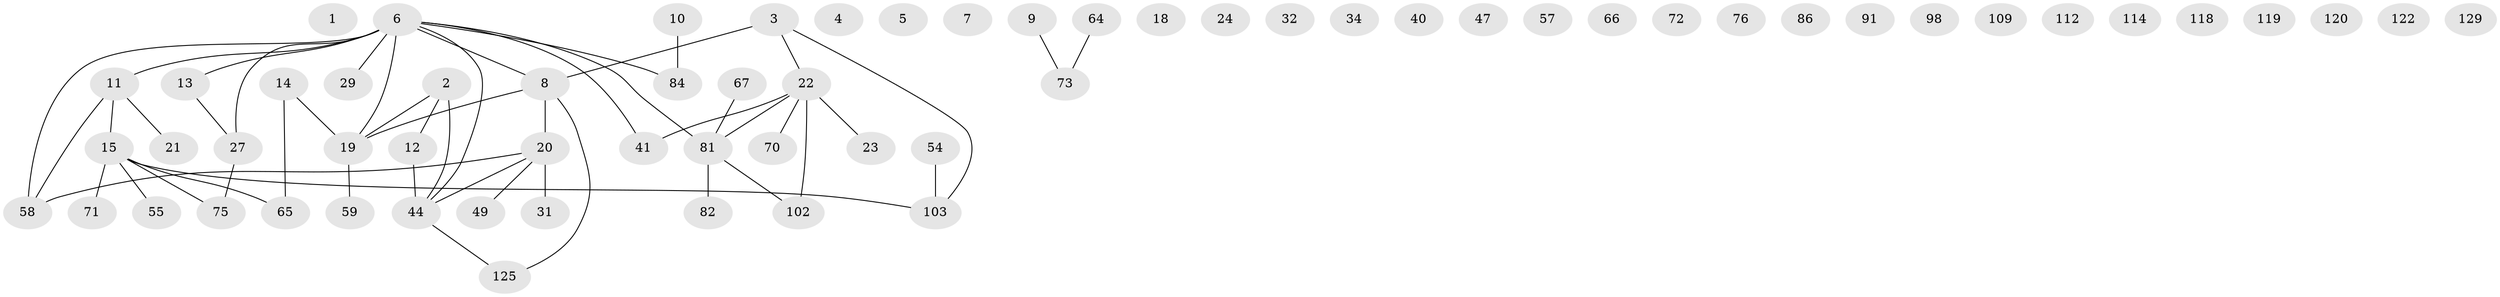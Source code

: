 // original degree distribution, {0: 0.14728682170542637, 3: 0.12403100775193798, 2: 0.3178294573643411, 1: 0.29457364341085274, 4: 0.06976744186046512, 5: 0.031007751937984496, 8: 0.007751937984496124, 6: 0.007751937984496124}
// Generated by graph-tools (version 1.1) at 2025/12/03/09/25 04:12:53]
// undirected, 64 vertices, 51 edges
graph export_dot {
graph [start="1"]
  node [color=gray90,style=filled];
  1;
  2;
  3 [super="+74"];
  4;
  5 [super="+97"];
  6 [super="+30+16"];
  7 [super="+95+127"];
  8 [super="+60+35+87"];
  9;
  10 [super="+50+121"];
  11 [super="+25+53"];
  12 [super="+56+46+96"];
  13;
  14;
  15 [super="+17+42+28"];
  18 [super="+124"];
  19 [super="+90+62"];
  20 [super="+26+78+36"];
  21 [super="+37"];
  22 [super="+77"];
  23;
  24 [super="+38"];
  27 [super="+45"];
  29 [super="+48+52"];
  31;
  32 [super="+116+80"];
  34 [super="+69"];
  40;
  41 [super="+61"];
  44 [super="+79+113"];
  47;
  49;
  54;
  55;
  57;
  58 [super="+94"];
  59;
  64;
  65;
  66;
  67;
  70;
  71;
  72;
  73;
  75;
  76;
  81 [super="+85"];
  82;
  84 [super="+108"];
  86;
  91;
  98;
  102;
  103 [super="+111"];
  109;
  112;
  114;
  118;
  119;
  120;
  122;
  125;
  129;
  2 -- 12;
  2 -- 44;
  2 -- 19;
  3 -- 22;
  3 -- 103;
  3 -- 8 [weight=2];
  6 -- 41;
  6 -- 44;
  6 -- 13;
  6 -- 81;
  6 -- 84;
  6 -- 27;
  6 -- 58;
  6 -- 11;
  6 -- 8;
  6 -- 19 [weight=2];
  6 -- 29;
  8 -- 19;
  8 -- 125;
  8 -- 20;
  9 -- 73;
  10 -- 84;
  11 -- 21;
  11 -- 58;
  11 -- 15;
  12 -- 44;
  13 -- 27;
  14 -- 65;
  14 -- 19;
  15 -- 65;
  15 -- 103;
  15 -- 71;
  15 -- 75;
  15 -- 55;
  19 -- 59;
  20 -- 49;
  20 -- 44;
  20 -- 31;
  20 -- 58;
  22 -- 81;
  22 -- 23;
  22 -- 70;
  22 -- 102;
  22 -- 41;
  27 -- 75;
  44 -- 125;
  54 -- 103;
  64 -- 73;
  67 -- 81;
  81 -- 82;
  81 -- 102;
}
